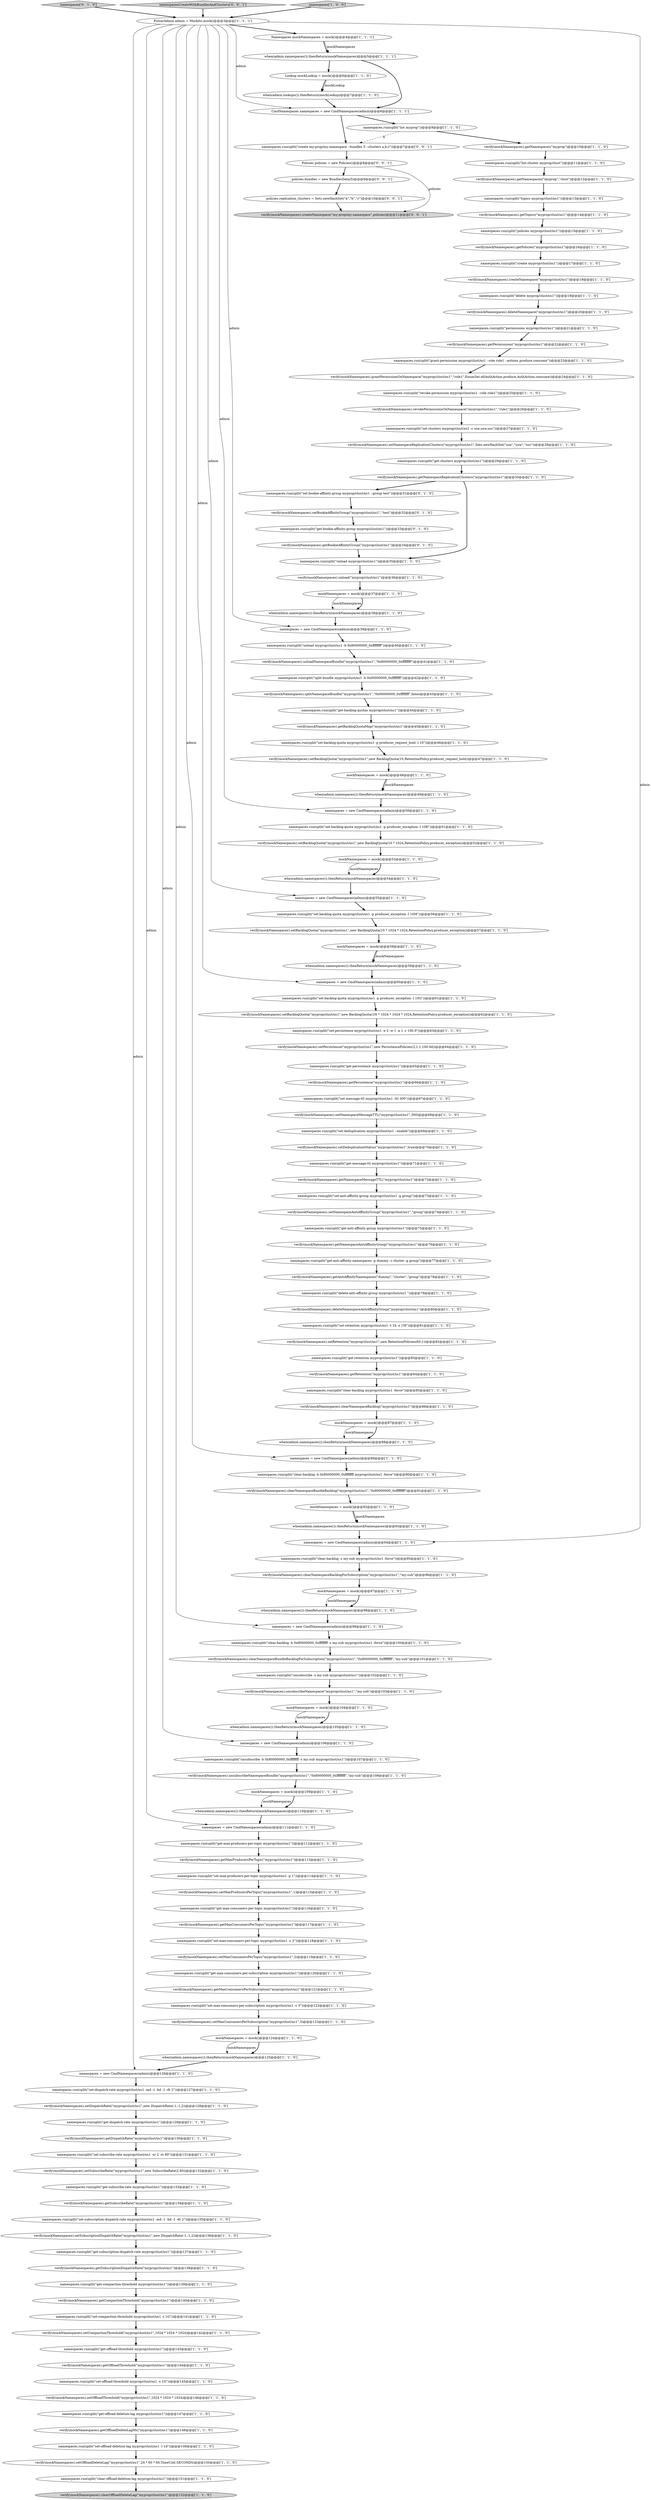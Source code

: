 digraph {
138 [style = filled, label = "namespaces.run(split(\"topics myprop/clust/ns1\"))@@@13@@@['1', '1', '0']", fillcolor = white, shape = ellipse image = "AAA0AAABBB1BBB"];
50 [style = filled, label = "verify(mockNamespaces).setMaxProducersPerTopic(\"myprop/clust/ns1\",1)@@@115@@@['1', '1', '0']", fillcolor = white, shape = ellipse image = "AAA0AAABBB1BBB"];
131 [style = filled, label = "when(admin.namespaces()).thenReturn(mockNamespaces)@@@93@@@['1', '1', '0']", fillcolor = white, shape = ellipse image = "AAA0AAABBB1BBB"];
66 [style = filled, label = "verify(mockNamespaces).setMaxConsumersPerSubscription(\"myprop/clust/ns1\",3)@@@123@@@['1', '1', '0']", fillcolor = white, shape = ellipse image = "AAA0AAABBB1BBB"];
116 [style = filled, label = "namespaces.run(split(\"clear-backlog myprop/clust/ns1 -force\"))@@@85@@@['1', '1', '0']", fillcolor = white, shape = ellipse image = "AAA0AAABBB1BBB"];
44 [style = filled, label = "PulsarAdmin admin = Mockito.mock()@@@3@@@['1', '1', '1']", fillcolor = white, shape = ellipse image = "AAA0AAABBB1BBB"];
113 [style = filled, label = "verify(mockNamespaces).createNamespace(\"myprop/clust/ns1\")@@@18@@@['1', '1', '0']", fillcolor = white, shape = ellipse image = "AAA0AAABBB1BBB"];
33 [style = filled, label = "verify(mockNamespaces).getSubscribeRate(\"myprop/clust/ns1\")@@@134@@@['1', '1', '0']", fillcolor = white, shape = ellipse image = "AAA0AAABBB1BBB"];
99 [style = filled, label = "when(admin.namespaces()).thenReturn(mockNamespaces)@@@38@@@['1', '1', '0']", fillcolor = white, shape = ellipse image = "AAA0AAABBB1BBB"];
127 [style = filled, label = "mockNamespaces = mock()@@@37@@@['1', '1', '0']", fillcolor = white, shape = ellipse image = "AAA0AAABBB1BBB"];
16 [style = filled, label = "verify(mockNamespaces).getMaxProducersPerTopic(\"myprop/clust/ns1\")@@@113@@@['1', '1', '0']", fillcolor = white, shape = ellipse image = "AAA0AAABBB1BBB"];
7 [style = filled, label = "Namespaces mockNamespaces = mock()@@@4@@@['1', '1', '1']", fillcolor = white, shape = ellipse image = "AAA0AAABBB1BBB"];
70 [style = filled, label = "namespaces.run(split(\"delete myprop/clust/ns1\"))@@@19@@@['1', '1', '0']", fillcolor = white, shape = ellipse image = "AAA0AAABBB1BBB"];
28 [style = filled, label = "namespaces = new CmdNamespaces(admin)@@@50@@@['1', '1', '0']", fillcolor = white, shape = ellipse image = "AAA0AAABBB1BBB"];
101 [style = filled, label = "namespaces.run(split(\"get-retention myprop/clust/ns1\"))@@@83@@@['1', '1', '0']", fillcolor = white, shape = ellipse image = "AAA0AAABBB1BBB"];
32 [style = filled, label = "verify(mockNamespaces).getBacklogQuotaMap(\"myprop/clust/ns1\")@@@45@@@['1', '1', '0']", fillcolor = white, shape = ellipse image = "AAA0AAABBB1BBB"];
74 [style = filled, label = "namespaces = new CmdNamespaces(admin)@@@89@@@['1', '1', '0']", fillcolor = white, shape = ellipse image = "AAA0AAABBB1BBB"];
126 [style = filled, label = "verify(mockNamespaces).setSubscribeRate(\"myprop/clust/ns1\",new SubscribeRate(2,60))@@@132@@@['1', '1', '0']", fillcolor = white, shape = ellipse image = "AAA0AAABBB1BBB"];
130 [style = filled, label = "namespaces = new CmdNamespaces(admin)@@@111@@@['1', '1', '0']", fillcolor = white, shape = ellipse image = "AAA0AAABBB1BBB"];
81 [style = filled, label = "verify(mockNamespaces).getNamespaceMessageTTL(\"myprop/clust/ns1\")@@@72@@@['1', '1', '0']", fillcolor = white, shape = ellipse image = "AAA0AAABBB1BBB"];
8 [style = filled, label = "namespaces.run(split(\"grant-permission myprop/clust/ns1 --role role1 --actions produce,consume\"))@@@23@@@['1', '1', '0']", fillcolor = white, shape = ellipse image = "AAA0AAABBB1BBB"];
125 [style = filled, label = "verify(mockNamespaces).getPermissions(\"myprop/clust/ns1\")@@@22@@@['1', '1', '0']", fillcolor = white, shape = ellipse image = "AAA0AAABBB1BBB"];
46 [style = filled, label = "namespaces.run(split(\"get-subscription-dispatch-rate myprop/clust/ns1\"))@@@137@@@['1', '1', '0']", fillcolor = white, shape = ellipse image = "AAA0AAABBB1BBB"];
152 [style = filled, label = "Policies policies = new Policies()@@@8@@@['0', '0', '1']", fillcolor = white, shape = ellipse image = "AAA0AAABBB3BBB"];
62 [style = filled, label = "namespaces.run(split(\"policies myprop/clust/ns1\"))@@@15@@@['1', '1', '0']", fillcolor = white, shape = ellipse image = "AAA0AAABBB1BBB"];
69 [style = filled, label = "namespaces = new CmdNamespaces(admin)@@@55@@@['1', '1', '0']", fillcolor = white, shape = ellipse image = "AAA0AAABBB1BBB"];
2 [style = filled, label = "verify(mockNamespaces).clearOffloadDeleteLag(\"myprop/clust/ns1\")@@@152@@@['1', '1', '0']", fillcolor = lightgray, shape = ellipse image = "AAA0AAABBB1BBB"];
124 [style = filled, label = "verify(mockNamespaces).unsubscribeNamespace(\"myprop/clust/ns1\",\"my-sub\")@@@103@@@['1', '1', '0']", fillcolor = white, shape = ellipse image = "AAA0AAABBB1BBB"];
117 [style = filled, label = "verify(mockNamespaces).setSubscriptionDispatchRate(\"myprop/clust/ns1\",new DispatchRate(-1,-1,2))@@@136@@@['1', '1', '0']", fillcolor = white, shape = ellipse image = "AAA0AAABBB1BBB"];
144 [style = filled, label = "namespaces.run(split(\"unload myprop/clust/ns1 -b 0x80000000_0xffffffff\"))@@@40@@@['1', '1', '0']", fillcolor = white, shape = ellipse image = "AAA0AAABBB1BBB"];
140 [style = filled, label = "namespaces.run(split(\"list myprop\"))@@@9@@@['1', '1', '0']", fillcolor = white, shape = ellipse image = "AAA0AAABBB1BBB"];
137 [style = filled, label = "verify(mockNamespaces).setCompactionThreshold(\"myprop/clust/ns1\",1024 * 1024 * 1024)@@@142@@@['1', '1', '0']", fillcolor = white, shape = ellipse image = "AAA0AAABBB1BBB"];
9 [style = filled, label = "namespaces.run(split(\"permissions myprop/clust/ns1\"))@@@21@@@['1', '1', '0']", fillcolor = white, shape = ellipse image = "AAA0AAABBB1BBB"];
0 [style = filled, label = "namespaces.run(split(\"get-clusters myprop/clust/ns1\"))@@@29@@@['1', '1', '0']", fillcolor = white, shape = ellipse image = "AAA0AAABBB1BBB"];
55 [style = filled, label = "namespaces.run(split(\"clear-backlog -b 0x80000000_0xffffffff myprop/clust/ns1 -force\"))@@@90@@@['1', '1', '0']", fillcolor = white, shape = ellipse image = "AAA0AAABBB1BBB"];
52 [style = filled, label = "mockNamespaces = mock()@@@109@@@['1', '1', '0']", fillcolor = white, shape = ellipse image = "AAA0AAABBB1BBB"];
142 [style = filled, label = "verify(mockNamespaces).grantPermissionOnNamespace(\"myprop/clust/ns1\",\"role1\",EnumSet.of(AuthAction.produce,AuthAction.consume))@@@24@@@['1', '1', '0']", fillcolor = white, shape = ellipse image = "AAA0AAABBB1BBB"];
157 [style = filled, label = "verify(mockNamespaces).createNamespace(\"my-prop/my-namespace\",policies)@@@11@@@['0', '0', '1']", fillcolor = lightgray, shape = ellipse image = "AAA0AAABBB3BBB"];
82 [style = filled, label = "namespaces.run(split(\"get-offload-threshold myprop/clust/ns1\"))@@@143@@@['1', '1', '0']", fillcolor = white, shape = ellipse image = "AAA0AAABBB1BBB"];
45 [style = filled, label = "namespaces.run(split(\"set-offload-deletion-lag myprop/clust/ns1 -l 1d\"))@@@149@@@['1', '1', '0']", fillcolor = white, shape = ellipse image = "AAA0AAABBB1BBB"];
103 [style = filled, label = "verify(mockNamespaces).setBacklogQuota(\"myprop/clust/ns1\",new BacklogQuota(10 * 1024 * 1024,RetentionPolicy.producer_exception))@@@57@@@['1', '1', '0']", fillcolor = white, shape = ellipse image = "AAA0AAABBB1BBB"];
68 [style = filled, label = "namespaces = new CmdNamespaces(admin)@@@126@@@['1', '1', '0']", fillcolor = white, shape = ellipse image = "AAA0AAABBB1BBB"];
139 [style = filled, label = "mockNamespaces = mock()@@@53@@@['1', '1', '0']", fillcolor = white, shape = ellipse image = "AAA0AAABBB1BBB"];
21 [style = filled, label = "verify(mockNamespaces).getTopics(\"myprop/clust/ns1\")@@@14@@@['1', '1', '0']", fillcolor = white, shape = ellipse image = "AAA0AAABBB1BBB"];
40 [style = filled, label = "verify(mockNamespaces).unsubscribeNamespaceBundle(\"myprop/clust/ns1\",\"0x80000000_0xffffffff\",\"my-sub\")@@@108@@@['1', '1', '0']", fillcolor = white, shape = ellipse image = "AAA0AAABBB1BBB"];
22 [style = filled, label = "namespaces.run(split(\"set-offload-threshold myprop/clust/ns1 -s 1G\"))@@@145@@@['1', '1', '0']", fillcolor = white, shape = ellipse image = "AAA0AAABBB1BBB"];
108 [style = filled, label = "namespaces.run(split(\"unload myprop/clust/ns1\"))@@@35@@@['1', '1', '0']", fillcolor = white, shape = ellipse image = "AAA0AAABBB1BBB"];
17 [style = filled, label = "verify(mockNamespaces).getNamespaces(\"myprop\")@@@10@@@['1', '1', '0']", fillcolor = white, shape = ellipse image = "AAA0AAABBB1BBB"];
3 [style = filled, label = "mockNamespaces = mock()@@@87@@@['1', '1', '0']", fillcolor = white, shape = ellipse image = "AAA0AAABBB1BBB"];
148 [style = filled, label = "namespaces['0', '1', '0']", fillcolor = lightgray, shape = diamond image = "AAA0AAABBB2BBB"];
18 [style = filled, label = "namespaces.run(split(\"get-max-producers-per-topic myprop/clust/ns1\"))@@@112@@@['1', '1', '0']", fillcolor = white, shape = ellipse image = "AAA0AAABBB1BBB"];
122 [style = filled, label = "verify(mockNamespaces).getOffloadDeleteLagMs(\"myprop/clust/ns1\")@@@148@@@['1', '1', '0']", fillcolor = white, shape = ellipse image = "AAA0AAABBB1BBB"];
149 [style = filled, label = "verify(mockNamespaces).setBookieAffinityGroup(\"myprop/clust/ns1\",\"test\")@@@32@@@['0', '1', '0']", fillcolor = white, shape = ellipse image = "AAA1AAABBB2BBB"];
73 [style = filled, label = "namespaces = new CmdNamespaces(admin)@@@60@@@['1', '1', '0']", fillcolor = white, shape = ellipse image = "AAA0AAABBB1BBB"];
91 [style = filled, label = "namespaces.run(split(\"set-persistence myprop/clust/ns1 -e 2 -w 1 -a 1 -r 100.0\"))@@@63@@@['1', '1', '0']", fillcolor = white, shape = ellipse image = "AAA0AAABBB1BBB"];
146 [style = filled, label = "Lookup mockLookup = mock()@@@6@@@['1', '1', '0']", fillcolor = white, shape = ellipse image = "AAA0AAABBB1BBB"];
86 [style = filled, label = "verify(mockNamespaces).setRetention(\"myprop/clust/ns1\",new RetentionPolicies(60,1))@@@82@@@['1', '1', '0']", fillcolor = white, shape = ellipse image = "AAA0AAABBB1BBB"];
107 [style = filled, label = "verify(mockNamespaces).getNamespaces(\"myprop\",\"clust\")@@@12@@@['1', '1', '0']", fillcolor = white, shape = ellipse image = "AAA0AAABBB1BBB"];
10 [style = filled, label = "mockNamespaces = mock()@@@97@@@['1', '1', '0']", fillcolor = white, shape = ellipse image = "AAA0AAABBB1BBB"];
23 [style = filled, label = "namespaces.run(split(\"revoke-permission myprop/clust/ns1 --role role1\"))@@@25@@@['1', '1', '0']", fillcolor = white, shape = ellipse image = "AAA0AAABBB1BBB"];
48 [style = filled, label = "verify(mockNamespaces).deleteNamespaceAntiAffinityGroup(\"myprop/clust/ns1\")@@@80@@@['1', '1', '0']", fillcolor = white, shape = ellipse image = "AAA0AAABBB1BBB"];
134 [style = filled, label = "verify(mockNamespaces).unload(\"myprop/clust/ns1\")@@@36@@@['1', '1', '0']", fillcolor = white, shape = ellipse image = "AAA0AAABBB1BBB"];
41 [style = filled, label = "namespaces.run(split(\"set-compaction-threshold myprop/clust/ns1 -t 1G\"))@@@141@@@['1', '1', '0']", fillcolor = white, shape = ellipse image = "AAA0AAABBB1BBB"];
11 [style = filled, label = "namespaces = new CmdNamespaces(admin)@@@106@@@['1', '1', '0']", fillcolor = white, shape = ellipse image = "AAA0AAABBB1BBB"];
5 [style = filled, label = "verify(mockNamespaces).setNamespaceMessageTTL(\"myprop/clust/ns1\",300)@@@68@@@['1', '1', '0']", fillcolor = white, shape = ellipse image = "AAA0AAABBB1BBB"];
37 [style = filled, label = "namespaces.run(split(\"unsubscribe -s my-sub myprop/clust/ns1\"))@@@102@@@['1', '1', '0']", fillcolor = white, shape = ellipse image = "AAA0AAABBB1BBB"];
128 [style = filled, label = "when(admin.namespaces()).thenReturn(mockNamespaces)@@@59@@@['1', '1', '0']", fillcolor = white, shape = ellipse image = "AAA0AAABBB1BBB"];
132 [style = filled, label = "verify(mockNamespaces).revokePermissionsOnNamespace(\"myprop/clust/ns1\",\"role1\")@@@26@@@['1', '1', '0']", fillcolor = white, shape = ellipse image = "AAA0AAABBB1BBB"];
112 [style = filled, label = "namespaces = new CmdNamespaces(admin)@@@39@@@['1', '1', '0']", fillcolor = white, shape = ellipse image = "AAA0AAABBB1BBB"];
30 [style = filled, label = "verify(mockNamespaces).getPolicies(\"myprop/clust/ns1\")@@@16@@@['1', '1', '0']", fillcolor = white, shape = ellipse image = "AAA0AAABBB1BBB"];
93 [style = filled, label = "verify(mockNamespaces).clearNamespaceBacklogForSubscription(\"myprop/clust/ns1\",\"my-sub\")@@@96@@@['1', '1', '0']", fillcolor = white, shape = ellipse image = "AAA0AAABBB1BBB"];
118 [style = filled, label = "when(admin.namespaces()).thenReturn(mockNamespaces)@@@54@@@['1', '1', '0']", fillcolor = white, shape = ellipse image = "AAA0AAABBB1BBB"];
106 [style = filled, label = "namespaces.run(split(\"set-backlog-quota myprop/clust/ns1 -p producer_request_hold -l 10\"))@@@46@@@['1', '1', '0']", fillcolor = white, shape = ellipse image = "AAA0AAABBB1BBB"];
43 [style = filled, label = "verify(mockNamespaces).setBacklogQuota(\"myprop/clust/ns1\",new BacklogQuota(10 * 1024,RetentionPolicy.producer_exception))@@@52@@@['1', '1', '0']", fillcolor = white, shape = ellipse image = "AAA0AAABBB1BBB"];
90 [style = filled, label = "namespaces.run(split(\"get-backlog-quotas myprop/clust/ns1\"))@@@44@@@['1', '1', '0']", fillcolor = white, shape = ellipse image = "AAA0AAABBB1BBB"];
71 [style = filled, label = "namespaces.run(split(\"set-message-ttl myprop/clust/ns1 -ttl 300\"))@@@67@@@['1', '1', '0']", fillcolor = white, shape = ellipse image = "AAA0AAABBB1BBB"];
4 [style = filled, label = "namespaces.run(split(\"get-max-consumers-per-subscription myprop/clust/ns1\"))@@@120@@@['1', '1', '0']", fillcolor = white, shape = ellipse image = "AAA0AAABBB1BBB"];
121 [style = filled, label = "namespaces.run(split(\"set-backlog-quota myprop/clust/ns1 -p producer_exception -l 10M\"))@@@56@@@['1', '1', '0']", fillcolor = white, shape = ellipse image = "AAA0AAABBB1BBB"];
154 [style = filled, label = "namespaces.run(split(\"create my-prop/my-namespace --bundles 5 --clusters a,b,c\"))@@@7@@@['0', '0', '1']", fillcolor = white, shape = ellipse image = "AAA0AAABBB3BBB"];
150 [style = filled, label = "verify(mockNamespaces).getBookieAffinityGroup(\"myprop/clust/ns1\")@@@34@@@['0', '1', '0']", fillcolor = white, shape = ellipse image = "AAA1AAABBB2BBB"];
26 [style = filled, label = "mockNamespaces = mock()@@@92@@@['1', '1', '0']", fillcolor = white, shape = ellipse image = "AAA0AAABBB1BBB"];
87 [style = filled, label = "verify(mockNamespaces).clearNamespaceBacklog(\"myprop/clust/ns1\")@@@86@@@['1', '1', '0']", fillcolor = white, shape = ellipse image = "AAA0AAABBB1BBB"];
60 [style = filled, label = "verify(mockNamespaces).getMaxConsumersPerTopic(\"myprop/clust/ns1\")@@@117@@@['1', '1', '0']", fillcolor = white, shape = ellipse image = "AAA0AAABBB1BBB"];
42 [style = filled, label = "namespaces.run(split(\"set-subscription-dispatch-rate myprop/clust/ns1 -md -1 -bd -1 -dt 2\"))@@@135@@@['1', '1', '0']", fillcolor = white, shape = ellipse image = "AAA0AAABBB1BBB"];
110 [style = filled, label = "namespaces.run(split(\"unsubscribe -b 0x80000000_0xffffffff -s my-sub myprop/clust/ns1\"))@@@107@@@['1', '1', '0']", fillcolor = white, shape = ellipse image = "AAA0AAABBB1BBB"];
64 [style = filled, label = "namespaces.run(split(\"get-anti-affinity-namespaces -p dummy -c cluster -g group\"))@@@77@@@['1', '1', '0']", fillcolor = white, shape = ellipse image = "AAA0AAABBB1BBB"];
145 [style = filled, label = "verify(mockNamespaces).getPersistence(\"myprop/clust/ns1\")@@@66@@@['1', '1', '0']", fillcolor = white, shape = ellipse image = "AAA0AAABBB1BBB"];
84 [style = filled, label = "namespaces.run(split(\"get-subscribe-rate myprop/clust/ns1\"))@@@133@@@['1', '1', '0']", fillcolor = white, shape = ellipse image = "AAA0AAABBB1BBB"];
115 [style = filled, label = "when(admin.namespaces()).thenReturn(mockNamespaces)@@@110@@@['1', '1', '0']", fillcolor = white, shape = ellipse image = "AAA0AAABBB1BBB"];
13 [style = filled, label = "namespaces.run(split(\"get-max-consumers-per-topic myprop/clust/ns1\"))@@@116@@@['1', '1', '0']", fillcolor = white, shape = ellipse image = "AAA0AAABBB1BBB"];
95 [style = filled, label = "verify(mockNamespaces).setNamespaceAntiAffinityGroup(\"myprop/clust/ns1\",\"group\")@@@74@@@['1', '1', '0']", fillcolor = white, shape = ellipse image = "AAA0AAABBB1BBB"];
96 [style = filled, label = "namespaces.run(split(\"split-bundle myprop/clust/ns1 -b 0x00000000_0xffffffff\"))@@@42@@@['1', '1', '0']", fillcolor = white, shape = ellipse image = "AAA0AAABBB1BBB"];
12 [style = filled, label = "verify(mockNamespaces).setNamespaceReplicationClusters(\"myprop/clust/ns1\",Sets.newHashSet(\"use\",\"usw\",\"usc\"))@@@28@@@['1', '1', '0']", fillcolor = white, shape = ellipse image = "AAA0AAABBB1BBB"];
141 [style = filled, label = "verify(mockNamespaces).setOffloadThreshold(\"myprop/clust/ns1\",1024 * 1024 * 1024)@@@146@@@['1', '1', '0']", fillcolor = white, shape = ellipse image = "AAA0AAABBB1BBB"];
31 [style = filled, label = "namespaces.run(split(\"get-compaction-threshold myprop/clust/ns1\"))@@@139@@@['1', '1', '0']", fillcolor = white, shape = ellipse image = "AAA0AAABBB1BBB"];
120 [style = filled, label = "namespaces.run(split(\"set-max-consumers-per-subscription myprop/clust/ns1 -c 3\"))@@@122@@@['1', '1', '0']", fillcolor = white, shape = ellipse image = "AAA0AAABBB1BBB"];
105 [style = filled, label = "verify(mockNamespaces).splitNamespaceBundle(\"myprop/clust/ns1\",\"0x00000000_0xffffffff\",false)@@@43@@@['1', '1', '0']", fillcolor = white, shape = ellipse image = "AAA0AAABBB1BBB"];
123 [style = filled, label = "verify(mockNamespaces).getAntiAffinityNamespaces(\"dummy\",\"cluster\",\"group\")@@@78@@@['1', '1', '0']", fillcolor = white, shape = ellipse image = "AAA0AAABBB1BBB"];
19 [style = filled, label = "namespaces.run(split(\"set-max-producers-per-topic myprop/clust/ns1 -p 1\"))@@@114@@@['1', '1', '0']", fillcolor = white, shape = ellipse image = "AAA0AAABBB1BBB"];
49 [style = filled, label = "namespaces.run(split(\"set-max-consumers-per-topic myprop/clust/ns1 -c 2\"))@@@118@@@['1', '1', '0']", fillcolor = white, shape = ellipse image = "AAA0AAABBB1BBB"];
136 [style = filled, label = "when(admin.namespaces()).thenReturn(mockNamespaces)@@@49@@@['1', '1', '0']", fillcolor = white, shape = ellipse image = "AAA0AAABBB1BBB"];
97 [style = filled, label = "namespaces.run(split(\"set-subscribe-rate myprop/clust/ns1 -sr 2 -st 60\"))@@@131@@@['1', '1', '0']", fillcolor = white, shape = ellipse image = "AAA0AAABBB1BBB"];
153 [style = filled, label = "policies.bundles = new BundlesData(5)@@@9@@@['0', '0', '1']", fillcolor = white, shape = ellipse image = "AAA0AAABBB3BBB"];
135 [style = filled, label = "mockNamespaces = mock()@@@58@@@['1', '1', '0']", fillcolor = white, shape = ellipse image = "AAA0AAABBB1BBB"];
34 [style = filled, label = "verify(mockNamespaces).setDeduplicationStatus(\"myprop/clust/ns1\",true)@@@70@@@['1', '1', '0']", fillcolor = white, shape = ellipse image = "AAA0AAABBB1BBB"];
143 [style = filled, label = "namespaces.run(split(\"set-clusters myprop/clust/ns1 -c use,usw,usc\"))@@@27@@@['1', '1', '0']", fillcolor = white, shape = ellipse image = "AAA0AAABBB1BBB"];
147 [style = filled, label = "namespaces.run(split(\"get-bookie-affinity-group myprop/clust/ns1\"))@@@33@@@['0', '1', '0']", fillcolor = white, shape = ellipse image = "AAA1AAABBB2BBB"];
111 [style = filled, label = "mockNamespaces = mock()@@@124@@@['1', '1', '0']", fillcolor = white, shape = ellipse image = "AAA0AAABBB1BBB"];
78 [style = filled, label = "verify(mockNamespaces).setOffloadDeleteLag(\"myprop/clust/ns1\",24 * 60 * 60,TimeUnit.SECONDS)@@@150@@@['1', '1', '0']", fillcolor = white, shape = ellipse image = "AAA0AAABBB1BBB"];
51 [style = filled, label = "namespaces.run(split(\"delete-anti-affinity-group myprop/clust/ns1 \"))@@@79@@@['1', '1', '0']", fillcolor = white, shape = ellipse image = "AAA0AAABBB1BBB"];
15 [style = filled, label = "verify(mockNamespaces).getOffloadThreshold(\"myprop/clust/ns1\")@@@144@@@['1', '1', '0']", fillcolor = white, shape = ellipse image = "AAA0AAABBB1BBB"];
58 [style = filled, label = "namespaces.run(split(\"set-dispatch-rate myprop/clust/ns1 -md -1 -bd -1 -dt 2\"))@@@127@@@['1', '1', '0']", fillcolor = white, shape = ellipse image = "AAA0AAABBB1BBB"];
63 [style = filled, label = "verify(mockNamespaces).setBacklogQuota(\"myprop/clust/ns1\",new BacklogQuota(10l * 1024 * 1024 * 1024,RetentionPolicy.producer_exception))@@@62@@@['1', '1', '0']", fillcolor = white, shape = ellipse image = "AAA0AAABBB1BBB"];
75 [style = filled, label = "mockNamespaces = mock()@@@104@@@['1', '1', '0']", fillcolor = white, shape = ellipse image = "AAA0AAABBB1BBB"];
129 [style = filled, label = "verify(mockNamespaces).getRetention(\"myprop/clust/ns1\")@@@84@@@['1', '1', '0']", fillcolor = white, shape = ellipse image = "AAA0AAABBB1BBB"];
25 [style = filled, label = "when(admin.namespaces()).thenReturn(mockNamespaces)@@@5@@@['1', '1', '1']", fillcolor = white, shape = ellipse image = "AAA0AAABBB1BBB"];
151 [style = filled, label = "namespaces.run(split(\"set-bookie-affinity-group myprop/clust/ns1 --group test\"))@@@31@@@['0', '1', '0']", fillcolor = white, shape = ellipse image = "AAA1AAABBB2BBB"];
85 [style = filled, label = "verify(mockNamespaces).getCompactionThreshold(\"myprop/clust/ns1\")@@@140@@@['1', '1', '0']", fillcolor = white, shape = ellipse image = "AAA0AAABBB1BBB"];
155 [style = filled, label = "policies.replication_clusters = Sets.newHashSet(\"a\",\"b\",\"c\")@@@10@@@['0', '0', '1']", fillcolor = white, shape = ellipse image = "AAA0AAABBB3BBB"];
77 [style = filled, label = "verify(mockNamespaces).getSubscriptionDispatchRate(\"myprop/clust/ns1\")@@@138@@@['1', '1', '0']", fillcolor = white, shape = ellipse image = "AAA0AAABBB1BBB"];
38 [style = filled, label = "when(admin.namespaces()).thenReturn(mockNamespaces)@@@125@@@['1', '1', '0']", fillcolor = white, shape = ellipse image = "AAA0AAABBB1BBB"];
27 [style = filled, label = "namespaces = new CmdNamespaces(admin)@@@99@@@['1', '1', '0']", fillcolor = white, shape = ellipse image = "AAA0AAABBB1BBB"];
57 [style = filled, label = "verify(mockNamespaces).clearNamespaceBundleBacklog(\"myprop/clust/ns1\",\"0x80000000_0xffffffff\")@@@91@@@['1', '1', '0']", fillcolor = white, shape = ellipse image = "AAA0AAABBB1BBB"];
89 [style = filled, label = "namespaces.run(split(\"get-persistence myprop/clust/ns1\"))@@@65@@@['1', '1', '0']", fillcolor = white, shape = ellipse image = "AAA0AAABBB1BBB"];
83 [style = filled, label = "when(admin.namespaces()).thenReturn(mockNamespaces)@@@88@@@['1', '1', '0']", fillcolor = white, shape = ellipse image = "AAA0AAABBB1BBB"];
47 [style = filled, label = "CmdNamespaces namespaces = new CmdNamespaces(admin)@@@6@@@['1', '1', '1']", fillcolor = white, shape = ellipse image = "AAA0AAABBB1BBB"];
156 [style = filled, label = "namespacesCreateWithBundlesAndClusters['0', '0', '1']", fillcolor = lightgray, shape = diamond image = "AAA0AAABBB3BBB"];
39 [style = filled, label = "namespaces['1', '0', '0']", fillcolor = lightgray, shape = diamond image = "AAA0AAABBB1BBB"];
80 [style = filled, label = "namespaces.run(split(\"clear-backlog -s my-sub myprop/clust/ns1 -force\"))@@@95@@@['1', '1', '0']", fillcolor = white, shape = ellipse image = "AAA0AAABBB1BBB"];
61 [style = filled, label = "namespaces.run(split(\"get-offload-deletion-lag myprop/clust/ns1\"))@@@147@@@['1', '1', '0']", fillcolor = white, shape = ellipse image = "AAA0AAABBB1BBB"];
72 [style = filled, label = "namespaces.run(split(\"list-cluster myprop/clust\"))@@@11@@@['1', '1', '0']", fillcolor = white, shape = ellipse image = "AAA0AAABBB1BBB"];
133 [style = filled, label = "namespaces.run(split(\"set-backlog-quota myprop/clust/ns1 -p producer_exception -l 10K\"))@@@51@@@['1', '1', '0']", fillcolor = white, shape = ellipse image = "AAA0AAABBB1BBB"];
24 [style = filled, label = "namespaces.run(split(\"set-deduplication myprop/clust/ns1 --enable\"))@@@69@@@['1', '1', '0']", fillcolor = white, shape = ellipse image = "AAA0AAABBB1BBB"];
102 [style = filled, label = "verify(mockNamespaces).deleteNamespace(\"myprop/clust/ns1\")@@@20@@@['1', '1', '0']", fillcolor = white, shape = ellipse image = "AAA0AAABBB1BBB"];
94 [style = filled, label = "namespaces.run(split(\"clear-backlog -b 0x80000000_0xffffffff -s my-sub myprop/clust/ns1 -force\"))@@@100@@@['1', '1', '0']", fillcolor = white, shape = ellipse image = "AAA0AAABBB1BBB"];
76 [style = filled, label = "when(admin.namespaces()).thenReturn(mockNamespaces)@@@105@@@['1', '1', '0']", fillcolor = white, shape = ellipse image = "AAA0AAABBB1BBB"];
65 [style = filled, label = "namespaces.run(split(\"create myprop/clust/ns1\"))@@@17@@@['1', '1', '0']", fillcolor = white, shape = ellipse image = "AAA0AAABBB1BBB"];
29 [style = filled, label = "when(admin.lookups()).thenReturn(mockLookup)@@@7@@@['1', '1', '0']", fillcolor = white, shape = ellipse image = "AAA0AAABBB1BBB"];
53 [style = filled, label = "namespaces.run(split(\"set-backlog-quota myprop/clust/ns1 -p producer_exception -l 10G\"))@@@61@@@['1', '1', '0']", fillcolor = white, shape = ellipse image = "AAA0AAABBB1BBB"];
114 [style = filled, label = "namespaces.run(split(\"get-dispatch-rate myprop/clust/ns1\"))@@@129@@@['1', '1', '0']", fillcolor = white, shape = ellipse image = "AAA0AAABBB1BBB"];
88 [style = filled, label = "verify(mockNamespaces).setPersistence(\"myprop/clust/ns1\",new PersistencePolicies(2,1,1,100.0d))@@@64@@@['1', '1', '0']", fillcolor = white, shape = ellipse image = "AAA0AAABBB1BBB"];
59 [style = filled, label = "verify(mockNamespaces).unloadNamespaceBundle(\"myprop/clust/ns1\",\"0x80000000_0xffffffff\")@@@41@@@['1', '1', '0']", fillcolor = white, shape = ellipse image = "AAA0AAABBB1BBB"];
14 [style = filled, label = "namespaces = new CmdNamespaces(admin)@@@94@@@['1', '1', '0']", fillcolor = white, shape = ellipse image = "AAA0AAABBB1BBB"];
20 [style = filled, label = "verify(mockNamespaces).getDispatchRate(\"myprop/clust/ns1\")@@@130@@@['1', '1', '0']", fillcolor = white, shape = ellipse image = "AAA0AAABBB1BBB"];
98 [style = filled, label = "verify(mockNamespaces).setBacklogQuota(\"myprop/clust/ns1\",new BacklogQuota(10,RetentionPolicy.producer_request_hold))@@@47@@@['1', '1', '0']", fillcolor = white, shape = ellipse image = "AAA0AAABBB1BBB"];
36 [style = filled, label = "verify(mockNamespaces).clearNamespaceBundleBacklogForSubscription(\"myprop/clust/ns1\",\"0x80000000_0xffffffff\",\"my-sub\")@@@101@@@['1', '1', '0']", fillcolor = white, shape = ellipse image = "AAA0AAABBB1BBB"];
104 [style = filled, label = "mockNamespaces = mock()@@@48@@@['1', '1', '0']", fillcolor = white, shape = ellipse image = "AAA0AAABBB1BBB"];
67 [style = filled, label = "verify(mockNamespaces).getNamespaceAntiAffinityGroup(\"myprop/clust/ns1\")@@@76@@@['1', '1', '0']", fillcolor = white, shape = ellipse image = "AAA0AAABBB1BBB"];
79 [style = filled, label = "namespaces.run(split(\"get-message-ttl myprop/clust/ns1\"))@@@71@@@['1', '1', '0']", fillcolor = white, shape = ellipse image = "AAA0AAABBB1BBB"];
109 [style = filled, label = "when(admin.namespaces()).thenReturn(mockNamespaces)@@@98@@@['1', '1', '0']", fillcolor = white, shape = ellipse image = "AAA0AAABBB1BBB"];
1 [style = filled, label = "verify(mockNamespaces).setMaxConsumersPerTopic(\"myprop/clust/ns1\",2)@@@119@@@['1', '1', '0']", fillcolor = white, shape = ellipse image = "AAA0AAABBB1BBB"];
56 [style = filled, label = "namespaces.run(split(\"get-anti-affinity-group myprop/clust/ns1\"))@@@75@@@['1', '1', '0']", fillcolor = white, shape = ellipse image = "AAA0AAABBB1BBB"];
92 [style = filled, label = "verify(mockNamespaces).setDispatchRate(\"myprop/clust/ns1\",new DispatchRate(-1,-1,2))@@@128@@@['1', '1', '0']", fillcolor = white, shape = ellipse image = "AAA0AAABBB1BBB"];
54 [style = filled, label = "namespaces.run(split(\"set-anti-affinity-group myprop/clust/ns1 -g group\"))@@@73@@@['1', '1', '0']", fillcolor = white, shape = ellipse image = "AAA0AAABBB1BBB"];
6 [style = filled, label = "verify(mockNamespaces).getNamespaceReplicationClusters(\"myprop/clust/ns1\")@@@30@@@['1', '1', '0']", fillcolor = white, shape = ellipse image = "AAA0AAABBB1BBB"];
119 [style = filled, label = "verify(mockNamespaces).getMaxConsumersPerSubscription(\"myprop/clust/ns1\")@@@121@@@['1', '1', '0']", fillcolor = white, shape = ellipse image = "AAA0AAABBB1BBB"];
100 [style = filled, label = "namespaces.run(split(\"set-retention myprop/clust/ns1 -t 1h -s 1M\"))@@@81@@@['1', '1', '0']", fillcolor = white, shape = ellipse image = "AAA0AAABBB1BBB"];
35 [style = filled, label = "namespaces.run(split(\"clear-offload-deletion-lag myprop/clust/ns1\"))@@@151@@@['1', '1', '0']", fillcolor = white, shape = ellipse image = "AAA0AAABBB1BBB"];
51->48 [style = bold, label=""];
10->109 [style = solid, label="mockNamespaces"];
127->99 [style = solid, label="mockNamespaces"];
125->8 [style = bold, label=""];
54->95 [style = bold, label=""];
133->43 [style = bold, label=""];
121->103 [style = bold, label=""];
44->69 [style = solid, label="admin"];
3->83 [style = solid, label="mockNamespaces"];
42->117 [style = bold, label=""];
15->22 [style = bold, label=""];
141->61 [style = bold, label=""];
146->29 [style = solid, label="mockLookup"];
84->33 [style = bold, label=""];
148->44 [style = bold, label=""];
44->130 [style = solid, label="admin"];
88->89 [style = bold, label=""];
71->5 [style = bold, label=""];
38->68 [style = bold, label=""];
104->136 [style = solid, label="mockNamespaces"];
61->122 [style = bold, label=""];
80->93 [style = bold, label=""];
104->136 [style = bold, label=""];
102->9 [style = bold, label=""];
107->138 [style = bold, label=""];
49->1 [style = bold, label=""];
77->31 [style = bold, label=""];
8->142 [style = bold, label=""];
63->91 [style = bold, label=""];
44->28 [style = solid, label="admin"];
124->75 [style = bold, label=""];
155->157 [style = bold, label=""];
154->152 [style = bold, label=""];
68->58 [style = bold, label=""];
83->74 [style = bold, label=""];
135->128 [style = solid, label="mockNamespaces"];
12->0 [style = bold, label=""];
66->111 [style = bold, label=""];
26->131 [style = solid, label="mockNamespaces"];
145->71 [style = bold, label=""];
44->68 [style = solid, label="admin"];
40->52 [style = bold, label=""];
120->66 [style = bold, label=""];
146->29 [style = bold, label=""];
111->38 [style = bold, label=""];
106->98 [style = bold, label=""];
150->108 [style = bold, label=""];
47->154 [style = bold, label=""];
60->49 [style = bold, label=""];
138->21 [style = bold, label=""];
108->134 [style = bold, label=""];
43->139 [style = bold, label=""];
3->83 [style = bold, label=""];
79->81 [style = bold, label=""];
41->137 [style = bold, label=""];
118->69 [style = bold, label=""];
135->128 [style = bold, label=""];
69->121 [style = bold, label=""];
78->35 [style = bold, label=""];
112->144 [style = bold, label=""];
134->127 [style = bold, label=""];
143->12 [style = bold, label=""];
44->47 [style = solid, label="admin"];
72->107 [style = bold, label=""];
75->76 [style = bold, label=""];
21->62 [style = bold, label=""];
10->109 [style = bold, label=""];
19->50 [style = bold, label=""];
122->45 [style = bold, label=""];
5->24 [style = bold, label=""];
7->25 [style = solid, label="mockNamespaces"];
91->88 [style = bold, label=""];
25->146 [style = bold, label=""];
1->4 [style = bold, label=""];
27->94 [style = bold, label=""];
123->51 [style = bold, label=""];
44->11 [style = solid, label="admin"];
44->74 [style = solid, label="admin"];
147->150 [style = bold, label=""];
47->140 [style = bold, label=""];
142->23 [style = bold, label=""];
139->118 [style = solid, label="mockNamespaces"];
39->44 [style = bold, label=""];
6->108 [style = bold, label=""];
89->145 [style = bold, label=""];
0->6 [style = bold, label=""];
64->123 [style = bold, label=""];
126->84 [style = bold, label=""];
85->41 [style = bold, label=""];
111->38 [style = solid, label="mockNamespaces"];
35->2 [style = bold, label=""];
140->17 [style = bold, label=""];
6->151 [style = bold, label=""];
23->132 [style = bold, label=""];
45->78 [style = bold, label=""];
13->60 [style = bold, label=""];
50->13 [style = bold, label=""];
156->44 [style = bold, label=""];
53->63 [style = bold, label=""];
113->70 [style = bold, label=""];
57->26 [style = bold, label=""];
74->55 [style = bold, label=""];
90->32 [style = bold, label=""];
16->19 [style = bold, label=""];
44->27 [style = solid, label="admin"];
92->114 [style = bold, label=""];
81->54 [style = bold, label=""];
70->102 [style = bold, label=""];
37->124 [style = bold, label=""];
44->14 [style = solid, label="admin"];
152->153 [style = bold, label=""];
11->110 [style = bold, label=""];
29->47 [style = bold, label=""];
115->130 [style = bold, label=""];
96->105 [style = bold, label=""];
82->15 [style = bold, label=""];
93->10 [style = bold, label=""];
149->147 [style = bold, label=""];
130->18 [style = bold, label=""];
9->125 [style = bold, label=""];
58->92 [style = bold, label=""];
18->16 [style = bold, label=""];
7->25 [style = bold, label=""];
65->113 [style = bold, label=""];
139->118 [style = bold, label=""];
31->85 [style = bold, label=""];
127->99 [style = bold, label=""];
28->133 [style = bold, label=""];
132->143 [style = bold, label=""];
116->87 [style = bold, label=""];
151->149 [style = bold, label=""];
17->72 [style = bold, label=""];
137->82 [style = bold, label=""];
94->36 [style = bold, label=""];
20->97 [style = bold, label=""];
105->90 [style = bold, label=""];
56->67 [style = bold, label=""];
36->37 [style = bold, label=""];
24->34 [style = bold, label=""];
119->120 [style = bold, label=""];
46->77 [style = bold, label=""];
44->73 [style = solid, label="admin"];
103->135 [style = bold, label=""];
101->129 [style = bold, label=""];
22->141 [style = bold, label=""];
26->131 [style = bold, label=""];
87->3 [style = bold, label=""];
76->11 [style = bold, label=""];
110->40 [style = bold, label=""];
117->46 [style = bold, label=""];
55->57 [style = bold, label=""];
86->101 [style = bold, label=""];
59->96 [style = bold, label=""];
98->104 [style = bold, label=""];
44->112 [style = solid, label="admin"];
52->115 [style = solid, label="mockNamespaces"];
153->155 [style = bold, label=""];
52->115 [style = bold, label=""];
4->119 [style = bold, label=""];
25->47 [style = bold, label=""];
131->14 [style = bold, label=""];
67->64 [style = bold, label=""];
144->59 [style = bold, label=""];
14->80 [style = bold, label=""];
44->7 [style = bold, label=""];
100->86 [style = bold, label=""];
48->100 [style = bold, label=""];
62->30 [style = bold, label=""];
30->65 [style = bold, label=""];
75->76 [style = solid, label="mockNamespaces"];
136->28 [style = bold, label=""];
140->154 [style = dashed, label="0"];
128->73 [style = bold, label=""];
99->112 [style = bold, label=""];
73->53 [style = bold, label=""];
32->106 [style = bold, label=""];
34->79 [style = bold, label=""];
114->20 [style = bold, label=""];
109->27 [style = bold, label=""];
95->56 [style = bold, label=""];
97->126 [style = bold, label=""];
129->116 [style = bold, label=""];
152->157 [style = solid, label="policies"];
33->42 [style = bold, label=""];
}
